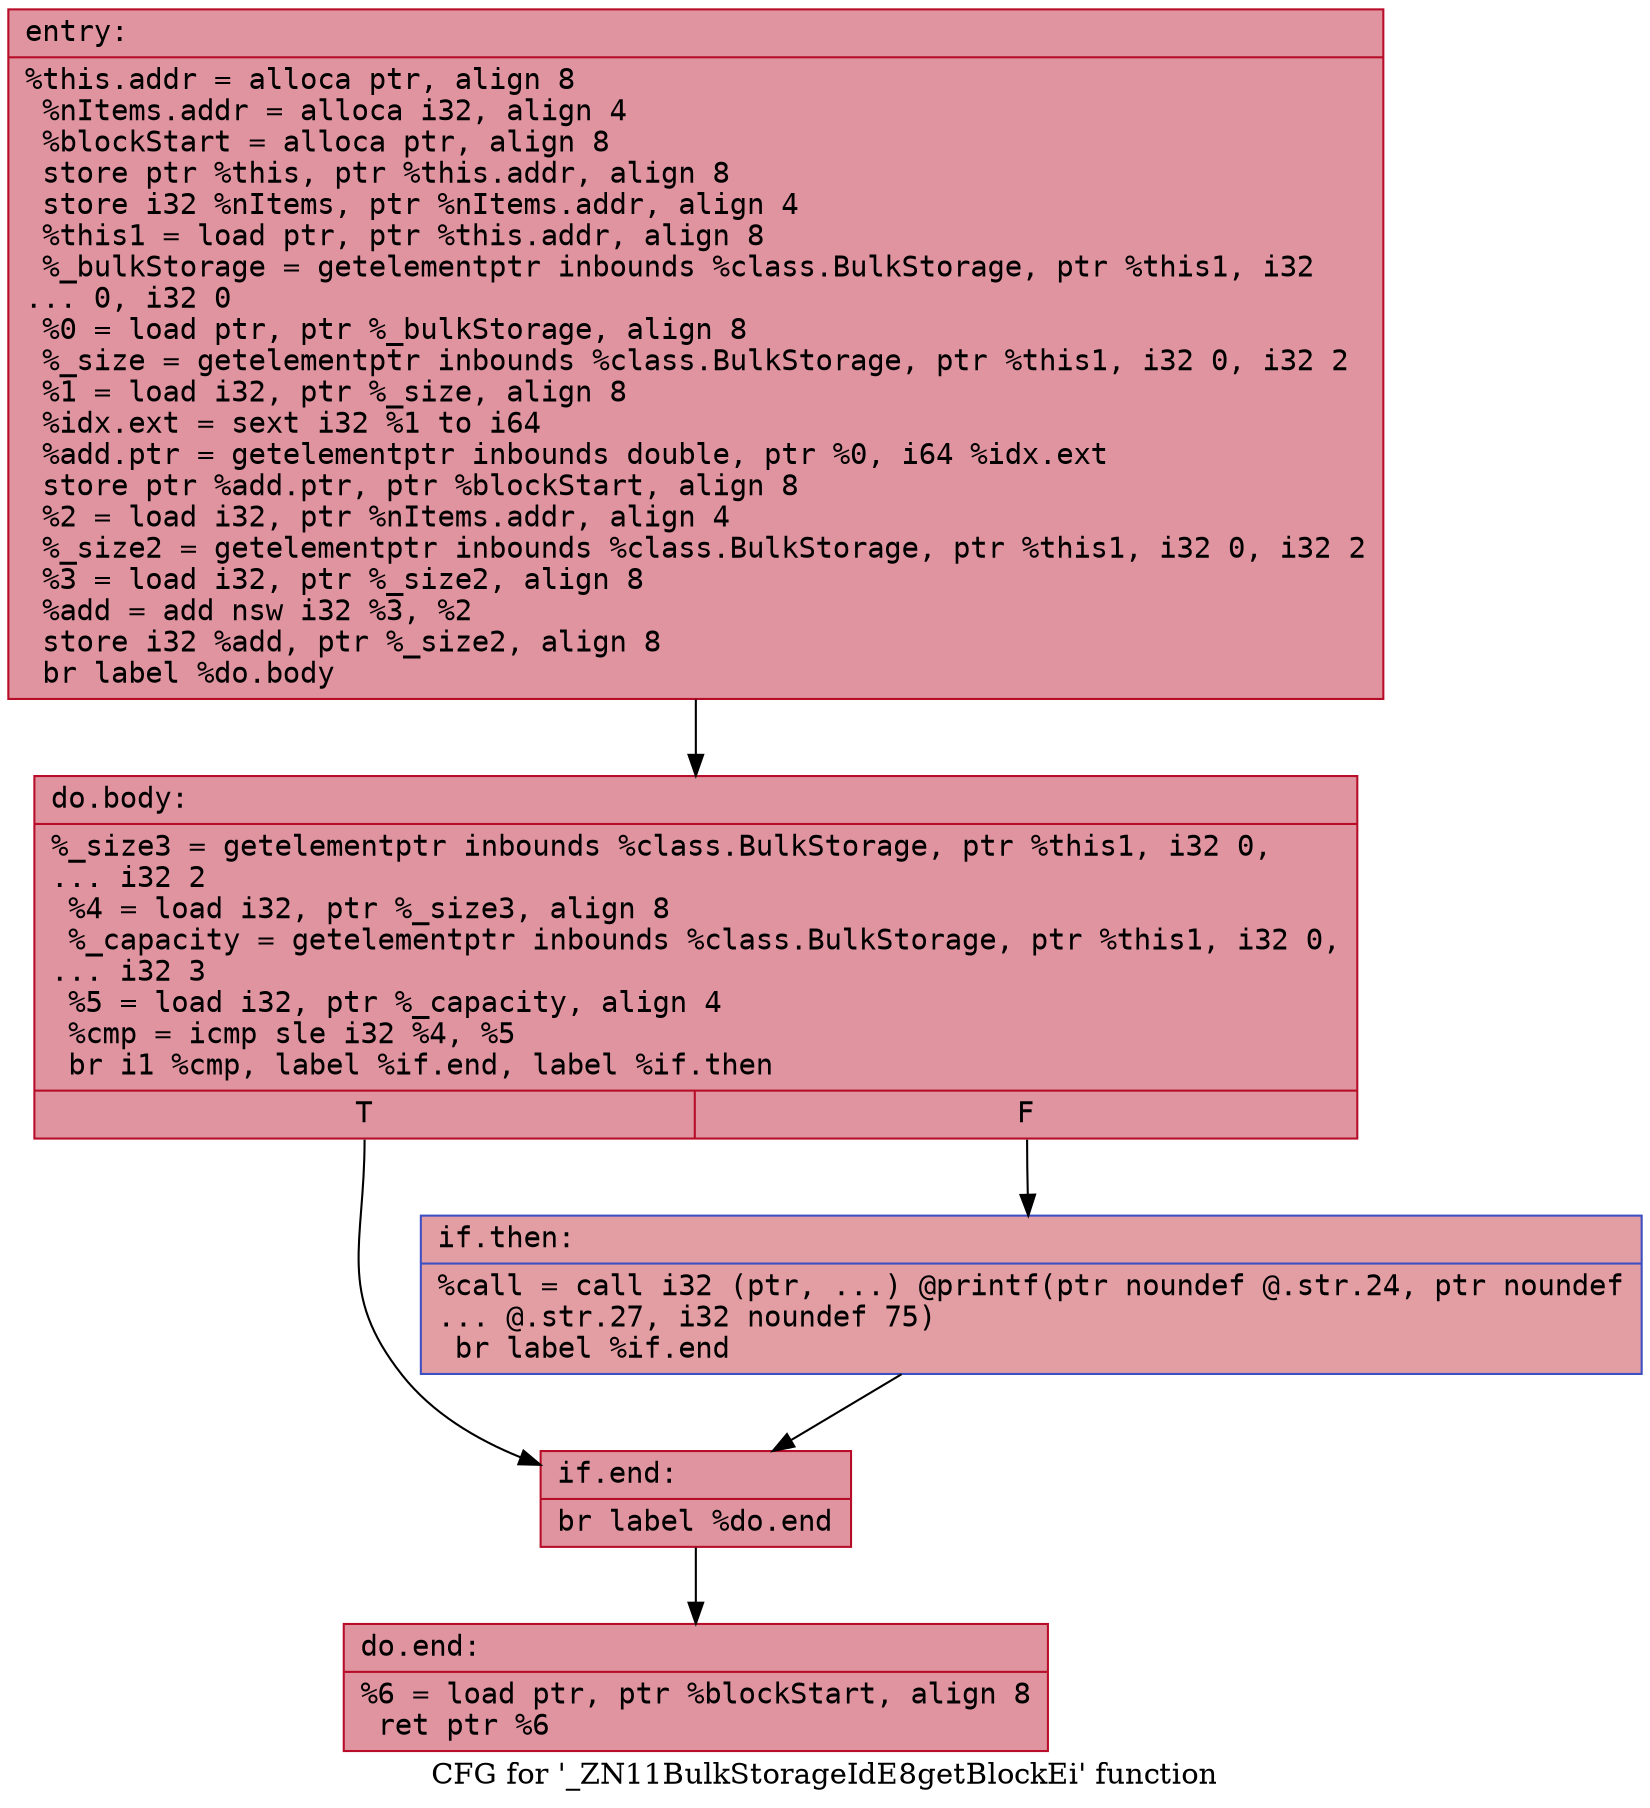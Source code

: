 digraph "CFG for '_ZN11BulkStorageIdE8getBlockEi' function" {
	label="CFG for '_ZN11BulkStorageIdE8getBlockEi' function";

	Node0x556c3c82b0e0 [shape=record,color="#b70d28ff", style=filled, fillcolor="#b70d2870" fontname="Courier",label="{entry:\l|  %this.addr = alloca ptr, align 8\l  %nItems.addr = alloca i32, align 4\l  %blockStart = alloca ptr, align 8\l  store ptr %this, ptr %this.addr, align 8\l  store i32 %nItems, ptr %nItems.addr, align 4\l  %this1 = load ptr, ptr %this.addr, align 8\l  %_bulkStorage = getelementptr inbounds %class.BulkStorage, ptr %this1, i32\l... 0, i32 0\l  %0 = load ptr, ptr %_bulkStorage, align 8\l  %_size = getelementptr inbounds %class.BulkStorage, ptr %this1, i32 0, i32 2\l  %1 = load i32, ptr %_size, align 8\l  %idx.ext = sext i32 %1 to i64\l  %add.ptr = getelementptr inbounds double, ptr %0, i64 %idx.ext\l  store ptr %add.ptr, ptr %blockStart, align 8\l  %2 = load i32, ptr %nItems.addr, align 4\l  %_size2 = getelementptr inbounds %class.BulkStorage, ptr %this1, i32 0, i32 2\l  %3 = load i32, ptr %_size2, align 8\l  %add = add nsw i32 %3, %2\l  store i32 %add, ptr %_size2, align 8\l  br label %do.body\l}"];
	Node0x556c3c82b0e0 -> Node0x556c3c82bdb0[tooltip="entry -> do.body\nProbability 100.00%" ];
	Node0x556c3c82bdb0 [shape=record,color="#b70d28ff", style=filled, fillcolor="#b70d2870" fontname="Courier",label="{do.body:\l|  %_size3 = getelementptr inbounds %class.BulkStorage, ptr %this1, i32 0,\l... i32 2\l  %4 = load i32, ptr %_size3, align 8\l  %_capacity = getelementptr inbounds %class.BulkStorage, ptr %this1, i32 0,\l... i32 3\l  %5 = load i32, ptr %_capacity, align 4\l  %cmp = icmp sle i32 %4, %5\l  br i1 %cmp, label %if.end, label %if.then\l|{<s0>T|<s1>F}}"];
	Node0x556c3c82bdb0:s0 -> Node0x556c3c82c210[tooltip="do.body -> if.end\nProbability 50.00%" ];
	Node0x556c3c82bdb0:s1 -> Node0x556c3c82c280[tooltip="do.body -> if.then\nProbability 50.00%" ];
	Node0x556c3c82c280 [shape=record,color="#3d50c3ff", style=filled, fillcolor="#be242e70" fontname="Courier",label="{if.then:\l|  %call = call i32 (ptr, ...) @printf(ptr noundef @.str.24, ptr noundef\l... @.str.27, i32 noundef 75)\l  br label %if.end\l}"];
	Node0x556c3c82c280 -> Node0x556c3c82c210[tooltip="if.then -> if.end\nProbability 100.00%" ];
	Node0x556c3c82c210 [shape=record,color="#b70d28ff", style=filled, fillcolor="#b70d2870" fontname="Courier",label="{if.end:\l|  br label %do.end\l}"];
	Node0x556c3c82c210 -> Node0x556c3c82c400[tooltip="if.end -> do.end\nProbability 100.00%" ];
	Node0x556c3c82c400 [shape=record,color="#b70d28ff", style=filled, fillcolor="#b70d2870" fontname="Courier",label="{do.end:\l|  %6 = load ptr, ptr %blockStart, align 8\l  ret ptr %6\l}"];
}
